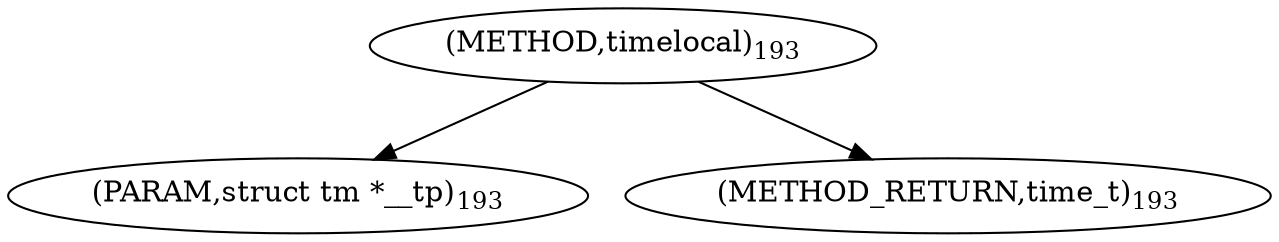 digraph "timelocal" {  
"7956" [label = <(METHOD,timelocal)<SUB>193</SUB>> ]
"7957" [label = <(PARAM,struct tm *__tp)<SUB>193</SUB>> ]
"7958" [label = <(METHOD_RETURN,time_t)<SUB>193</SUB>> ]
  "7956" -> "7957" 
  "7956" -> "7958" 
}
